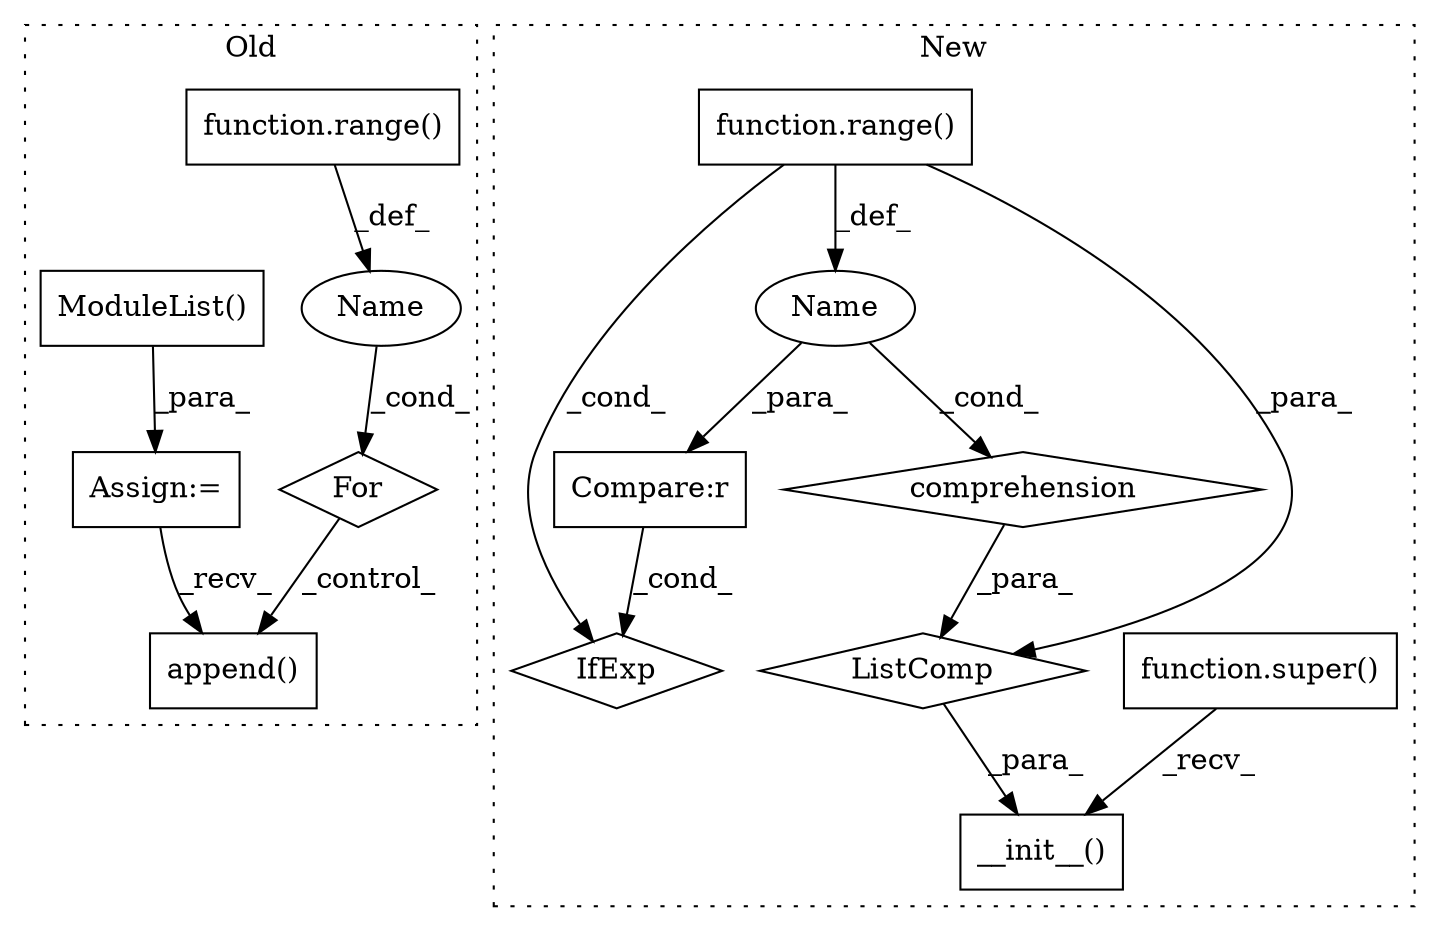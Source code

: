 digraph G {
subgraph cluster0 {
1 [label="function.range()" a="75" s="2365,2384" l="6,1" shape="box"];
3 [label="For" a="107" s="2356,2385" l="4,14" shape="diamond"];
4 [label="append()" a="75" s="2399,2609" l="22,1" shape="box"];
5 [label="Name" a="87" s="2360" l="1" shape="ellipse"];
6 [label="Assign:=" a="68" s="2323" l="3" shape="box"];
14 [label="ModuleList()" a="75" s="2326" l="21" shape="box"];
label = "Old";
style="dotted";
}
subgraph cluster1 {
2 [label="function.super()" a="75" s="3621,3643" l="6,1" shape="box"];
7 [label="__init__()" a="75" s="3621,3747" l="33,1" shape="box"];
8 [label="function.range()" a="75" s="3587,3601" l="6,1" shape="box"];
9 [label="Compare:r" a="40" s="3471" l="6" shape="box"];
10 [label="IfExp" a="51" s="3467,3477" l="4,6" shape="diamond"];
11 [label="Name" a="87" s="3582" l="1" shape="ellipse"];
12 [label="comprehension" a="45" s="3578" l="3" shape="diamond"];
13 [label="ListComp" a="106" s="3428" l="184" shape="diamond"];
label = "New";
style="dotted";
}
1 -> 5 [label="_def_"];
2 -> 7 [label="_recv_"];
3 -> 4 [label="_control_"];
5 -> 3 [label="_cond_"];
6 -> 4 [label="_recv_"];
8 -> 13 [label="_para_"];
8 -> 11 [label="_def_"];
8 -> 10 [label="_cond_"];
9 -> 10 [label="_cond_"];
11 -> 9 [label="_para_"];
11 -> 12 [label="_cond_"];
12 -> 13 [label="_para_"];
13 -> 7 [label="_para_"];
14 -> 6 [label="_para_"];
}